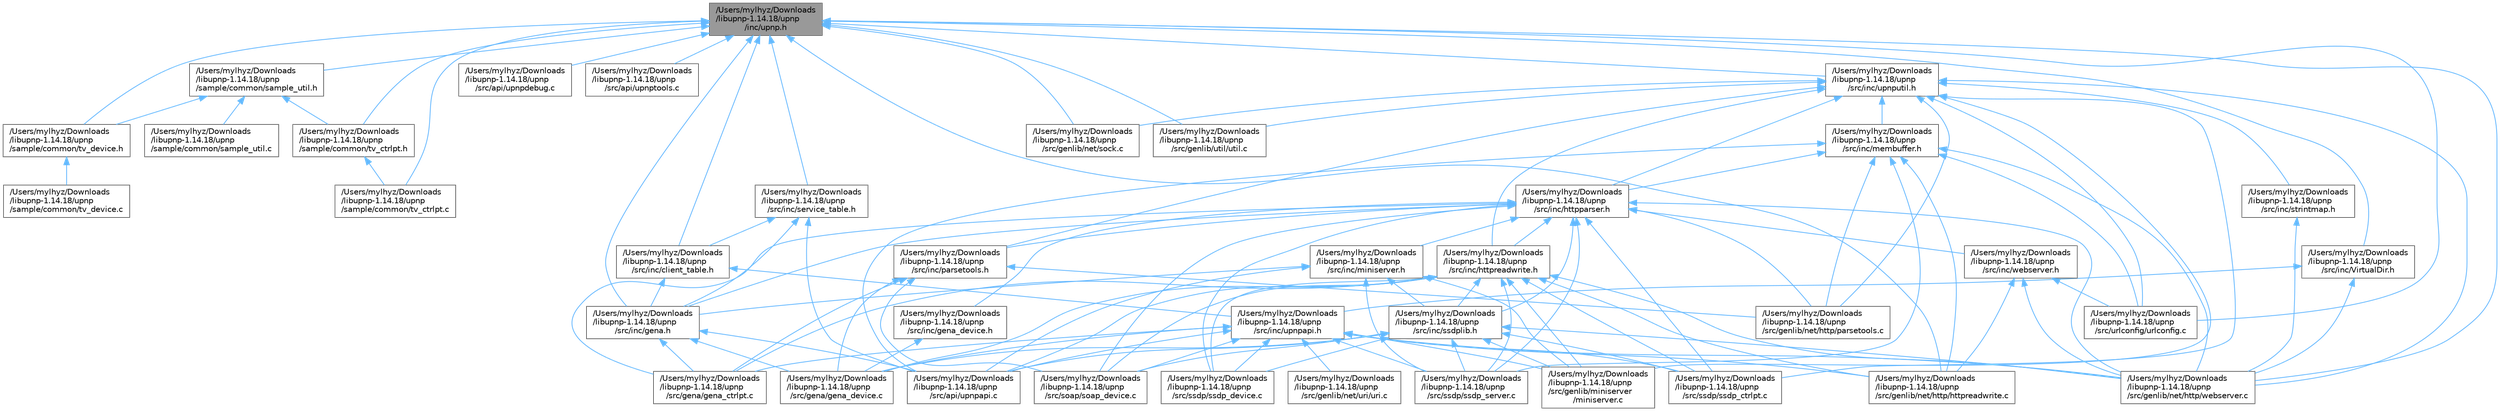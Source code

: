 digraph "/Users/mylhyz/Downloads/libupnp-1.14.18/upnp/inc/upnp.h"
{
 // LATEX_PDF_SIZE
  bgcolor="transparent";
  edge [fontname=Helvetica,fontsize=10,labelfontname=Helvetica,labelfontsize=10];
  node [fontname=Helvetica,fontsize=10,shape=box,height=0.2,width=0.4];
  Node1 [id="Node000001",label="/Users/mylhyz/Downloads\l/libupnp-1.14.18/upnp\l/inc/upnp.h",height=0.2,width=0.4,color="gray40", fillcolor="grey60", style="filled", fontcolor="black",tooltip=" "];
  Node1 -> Node2 [id="edge1_Node000001_Node000002",dir="back",color="steelblue1",style="solid",tooltip=" "];
  Node2 [id="Node000002",label="/Users/mylhyz/Downloads\l/libupnp-1.14.18/upnp\l/sample/common/sample_util.h",height=0.2,width=0.4,color="grey40", fillcolor="white", style="filled",URL="$sample__util_8h.html",tooltip=" "];
  Node2 -> Node3 [id="edge2_Node000002_Node000003",dir="back",color="steelblue1",style="solid",tooltip=" "];
  Node3 [id="Node000003",label="/Users/mylhyz/Downloads\l/libupnp-1.14.18/upnp\l/sample/common/sample_util.c",height=0.2,width=0.4,color="grey40", fillcolor="white", style="filled",URL="$sample__util_8c.html",tooltip=" "];
  Node2 -> Node4 [id="edge3_Node000002_Node000004",dir="back",color="steelblue1",style="solid",tooltip=" "];
  Node4 [id="Node000004",label="/Users/mylhyz/Downloads\l/libupnp-1.14.18/upnp\l/sample/common/tv_ctrlpt.h",height=0.2,width=0.4,color="grey40", fillcolor="white", style="filled",URL="$tv__ctrlpt_8h.html",tooltip=" "];
  Node4 -> Node5 [id="edge4_Node000004_Node000005",dir="back",color="steelblue1",style="solid",tooltip=" "];
  Node5 [id="Node000005",label="/Users/mylhyz/Downloads\l/libupnp-1.14.18/upnp\l/sample/common/tv_ctrlpt.c",height=0.2,width=0.4,color="grey40", fillcolor="white", style="filled",URL="$tv__ctrlpt_8c.html",tooltip=" "];
  Node2 -> Node6 [id="edge5_Node000002_Node000006",dir="back",color="steelblue1",style="solid",tooltip=" "];
  Node6 [id="Node000006",label="/Users/mylhyz/Downloads\l/libupnp-1.14.18/upnp\l/sample/common/tv_device.h",height=0.2,width=0.4,color="grey40", fillcolor="white", style="filled",URL="$tv__device_8h.html",tooltip=" "];
  Node6 -> Node7 [id="edge6_Node000006_Node000007",dir="back",color="steelblue1",style="solid",tooltip=" "];
  Node7 [id="Node000007",label="/Users/mylhyz/Downloads\l/libupnp-1.14.18/upnp\l/sample/common/tv_device.c",height=0.2,width=0.4,color="grey40", fillcolor="white", style="filled",URL="$tv__device_8c.html",tooltip=" "];
  Node1 -> Node5 [id="edge7_Node000001_Node000005",dir="back",color="steelblue1",style="solid",tooltip=" "];
  Node1 -> Node4 [id="edge8_Node000001_Node000004",dir="back",color="steelblue1",style="solid",tooltip=" "];
  Node1 -> Node6 [id="edge9_Node000001_Node000006",dir="back",color="steelblue1",style="solid",tooltip=" "];
  Node1 -> Node8 [id="edge10_Node000001_Node000008",dir="back",color="steelblue1",style="solid",tooltip=" "];
  Node8 [id="Node000008",label="/Users/mylhyz/Downloads\l/libupnp-1.14.18/upnp\l/src/api/upnpdebug.c",height=0.2,width=0.4,color="grey40", fillcolor="white", style="filled",URL="$upnpdebug_8c.html",tooltip=" "];
  Node1 -> Node9 [id="edge11_Node000001_Node000009",dir="back",color="steelblue1",style="solid",tooltip=" "];
  Node9 [id="Node000009",label="/Users/mylhyz/Downloads\l/libupnp-1.14.18/upnp\l/src/api/upnptools.c",height=0.2,width=0.4,color="grey40", fillcolor="white", style="filled",URL="$upnptools_8c.html",tooltip=" "];
  Node1 -> Node10 [id="edge12_Node000001_Node000010",dir="back",color="steelblue1",style="solid",tooltip=" "];
  Node10 [id="Node000010",label="/Users/mylhyz/Downloads\l/libupnp-1.14.18/upnp\l/src/genlib/net/http/httpreadwrite.c",height=0.2,width=0.4,color="grey40", fillcolor="white", style="filled",URL="$httpreadwrite_8c.html",tooltip=" "];
  Node1 -> Node11 [id="edge13_Node000001_Node000011",dir="back",color="steelblue1",style="solid",tooltip=" "];
  Node11 [id="Node000011",label="/Users/mylhyz/Downloads\l/libupnp-1.14.18/upnp\l/src/genlib/net/http/webserver.c",height=0.2,width=0.4,color="grey40", fillcolor="white", style="filled",URL="$webserver_8c.html",tooltip="Defines the Web Server and has functions to carry out operations of the Web Server."];
  Node1 -> Node12 [id="edge14_Node000001_Node000012",dir="back",color="steelblue1",style="solid",tooltip=" "];
  Node12 [id="Node000012",label="/Users/mylhyz/Downloads\l/libupnp-1.14.18/upnp\l/src/genlib/net/sock.c",height=0.2,width=0.4,color="grey40", fillcolor="white", style="filled",URL="$sock_8c.html",tooltip="Implements the sockets functionality."];
  Node1 -> Node13 [id="edge15_Node000001_Node000013",dir="back",color="steelblue1",style="solid",tooltip=" "];
  Node13 [id="Node000013",label="/Users/mylhyz/Downloads\l/libupnp-1.14.18/upnp\l/src/genlib/util/util.c",height=0.2,width=0.4,color="grey40", fillcolor="white", style="filled",URL="$util_8c.html",tooltip=" "];
  Node1 -> Node14 [id="edge16_Node000001_Node000014",dir="back",color="steelblue1",style="solid",tooltip=" "];
  Node14 [id="Node000014",label="/Users/mylhyz/Downloads\l/libupnp-1.14.18/upnp\l/src/inc/VirtualDir.h",height=0.2,width=0.4,color="grey40", fillcolor="white", style="filled",URL="$VirtualDir_8h_source.html",tooltip=" "];
  Node14 -> Node11 [id="edge17_Node000014_Node000011",dir="back",color="steelblue1",style="solid",tooltip=" "];
  Node14 -> Node15 [id="edge18_Node000014_Node000015",dir="back",color="steelblue1",style="solid",tooltip=" "];
  Node15 [id="Node000015",label="/Users/mylhyz/Downloads\l/libupnp-1.14.18/upnp\l/src/inc/upnpapi.h",height=0.2,width=0.4,color="grey40", fillcolor="white", style="filled",URL="$upnpapi_8h.html",tooltip=" "];
  Node15 -> Node16 [id="edge19_Node000015_Node000016",dir="back",color="steelblue1",style="solid",tooltip=" "];
  Node16 [id="Node000016",label="/Users/mylhyz/Downloads\l/libupnp-1.14.18/upnp\l/src/api/upnpapi.c",height=0.2,width=0.4,color="grey40", fillcolor="white", style="filled",URL="$upnpapi_8c.html",tooltip=" "];
  Node15 -> Node17 [id="edge20_Node000015_Node000017",dir="back",color="steelblue1",style="solid",tooltip=" "];
  Node17 [id="Node000017",label="/Users/mylhyz/Downloads\l/libupnp-1.14.18/upnp\l/src/gena/gena_ctrlpt.c",height=0.2,width=0.4,color="grey40", fillcolor="white", style="filled",URL="$gena__ctrlpt_8c.html",tooltip=" "];
  Node15 -> Node18 [id="edge21_Node000015_Node000018",dir="back",color="steelblue1",style="solid",tooltip=" "];
  Node18 [id="Node000018",label="/Users/mylhyz/Downloads\l/libupnp-1.14.18/upnp\l/src/gena/gena_device.c",height=0.2,width=0.4,color="grey40", fillcolor="white", style="filled",URL="$gena__device_8c.html",tooltip=" "];
  Node15 -> Node19 [id="edge22_Node000015_Node000019",dir="back",color="steelblue1",style="solid",tooltip=" "];
  Node19 [id="Node000019",label="/Users/mylhyz/Downloads\l/libupnp-1.14.18/upnp\l/src/genlib/miniserver\l/miniserver.c",height=0.2,width=0.4,color="grey40", fillcolor="white", style="filled",URL="$miniserver_8c.html",tooltip="Implements the functionality and utility functions used by the Miniserver module."];
  Node15 -> Node10 [id="edge23_Node000015_Node000010",dir="back",color="steelblue1",style="solid",tooltip=" "];
  Node15 -> Node11 [id="edge24_Node000015_Node000011",dir="back",color="steelblue1",style="solid",tooltip=" "];
  Node15 -> Node20 [id="edge25_Node000015_Node000020",dir="back",color="steelblue1",style="solid",tooltip=" "];
  Node20 [id="Node000020",label="/Users/mylhyz/Downloads\l/libupnp-1.14.18/upnp\l/src/genlib/net/uri/uri.c",height=0.2,width=0.4,color="grey40", fillcolor="white", style="filled",URL="$uri_8c.html",tooltip="Contains functions for uri, url parsing utility."];
  Node15 -> Node21 [id="edge26_Node000015_Node000021",dir="back",color="steelblue1",style="solid",tooltip=" "];
  Node21 [id="Node000021",label="/Users/mylhyz/Downloads\l/libupnp-1.14.18/upnp\l/src/soap/soap_device.c",height=0.2,width=0.4,color="grey40", fillcolor="white", style="filled",URL="$soap__device_8c.html",tooltip=" "];
  Node15 -> Node22 [id="edge27_Node000015_Node000022",dir="back",color="steelblue1",style="solid",tooltip=" "];
  Node22 [id="Node000022",label="/Users/mylhyz/Downloads\l/libupnp-1.14.18/upnp\l/src/ssdp/ssdp_ctrlpt.c",height=0.2,width=0.4,color="grey40", fillcolor="white", style="filled",URL="$ssdp__ctrlpt_8c.html",tooltip=" "];
  Node15 -> Node23 [id="edge28_Node000015_Node000023",dir="back",color="steelblue1",style="solid",tooltip=" "];
  Node23 [id="Node000023",label="/Users/mylhyz/Downloads\l/libupnp-1.14.18/upnp\l/src/ssdp/ssdp_device.c",height=0.2,width=0.4,color="grey40", fillcolor="white", style="filled",URL="$ssdp__device_8c.html",tooltip=" "];
  Node15 -> Node24 [id="edge29_Node000015_Node000024",dir="back",color="steelblue1",style="solid",tooltip=" "];
  Node24 [id="Node000024",label="/Users/mylhyz/Downloads\l/libupnp-1.14.18/upnp\l/src/ssdp/ssdp_server.c",height=0.2,width=0.4,color="grey40", fillcolor="white", style="filled",URL="$ssdp__server_8c.html",tooltip=" "];
  Node1 -> Node25 [id="edge30_Node000001_Node000025",dir="back",color="steelblue1",style="solid",tooltip=" "];
  Node25 [id="Node000025",label="/Users/mylhyz/Downloads\l/libupnp-1.14.18/upnp\l/src/inc/client_table.h",height=0.2,width=0.4,color="grey40", fillcolor="white", style="filled",URL="$client__table_8h.html",tooltip=" "];
  Node25 -> Node26 [id="edge31_Node000025_Node000026",dir="back",color="steelblue1",style="solid",tooltip=" "];
  Node26 [id="Node000026",label="/Users/mylhyz/Downloads\l/libupnp-1.14.18/upnp\l/src/inc/gena.h",height=0.2,width=0.4,color="grey40", fillcolor="white", style="filled",URL="$gena_8h.html",tooltip=" "];
  Node26 -> Node16 [id="edge32_Node000026_Node000016",dir="back",color="steelblue1",style="solid",tooltip=" "];
  Node26 -> Node17 [id="edge33_Node000026_Node000017",dir="back",color="steelblue1",style="solid",tooltip=" "];
  Node26 -> Node18 [id="edge34_Node000026_Node000018",dir="back",color="steelblue1",style="solid",tooltip=" "];
  Node25 -> Node15 [id="edge35_Node000025_Node000015",dir="back",color="steelblue1",style="solid",tooltip=" "];
  Node1 -> Node26 [id="edge36_Node000001_Node000026",dir="back",color="steelblue1",style="solid",tooltip=" "];
  Node1 -> Node27 [id="edge37_Node000001_Node000027",dir="back",color="steelblue1",style="solid",tooltip=" "];
  Node27 [id="Node000027",label="/Users/mylhyz/Downloads\l/libupnp-1.14.18/upnp\l/src/inc/service_table.h",height=0.2,width=0.4,color="grey40", fillcolor="white", style="filled",URL="$service__table_8h.html",tooltip=" "];
  Node27 -> Node16 [id="edge38_Node000027_Node000016",dir="back",color="steelblue1",style="solid",tooltip=" "];
  Node27 -> Node25 [id="edge39_Node000027_Node000025",dir="back",color="steelblue1",style="solid",tooltip=" "];
  Node27 -> Node26 [id="edge40_Node000027_Node000026",dir="back",color="steelblue1",style="solid",tooltip=" "];
  Node1 -> Node28 [id="edge41_Node000001_Node000028",dir="back",color="steelblue1",style="solid",tooltip=" "];
  Node28 [id="Node000028",label="/Users/mylhyz/Downloads\l/libupnp-1.14.18/upnp\l/src/inc/upnputil.h",height=0.2,width=0.4,color="grey40", fillcolor="white", style="filled",URL="$upnputil_8h.html",tooltip=" "];
  Node28 -> Node19 [id="edge42_Node000028_Node000019",dir="back",color="steelblue1",style="solid",tooltip=" "];
  Node28 -> Node29 [id="edge43_Node000028_Node000029",dir="back",color="steelblue1",style="solid",tooltip=" "];
  Node29 [id="Node000029",label="/Users/mylhyz/Downloads\l/libupnp-1.14.18/upnp\l/src/genlib/net/http/parsetools.c",height=0.2,width=0.4,color="grey40", fillcolor="white", style="filled",URL="$parsetools_8c.html",tooltip=" "];
  Node28 -> Node11 [id="edge44_Node000028_Node000011",dir="back",color="steelblue1",style="solid",tooltip=" "];
  Node28 -> Node12 [id="edge45_Node000028_Node000012",dir="back",color="steelblue1",style="solid",tooltip=" "];
  Node28 -> Node13 [id="edge46_Node000028_Node000013",dir="back",color="steelblue1",style="solid",tooltip=" "];
  Node28 -> Node30 [id="edge47_Node000028_Node000030",dir="back",color="steelblue1",style="solid",tooltip=" "];
  Node30 [id="Node000030",label="/Users/mylhyz/Downloads\l/libupnp-1.14.18/upnp\l/src/inc/httpparser.h",height=0.2,width=0.4,color="grey40", fillcolor="white", style="filled",URL="$httpparser_8h.html",tooltip=" "];
  Node30 -> Node17 [id="edge48_Node000030_Node000017",dir="back",color="steelblue1",style="solid",tooltip=" "];
  Node30 -> Node29 [id="edge49_Node000030_Node000029",dir="back",color="steelblue1",style="solid",tooltip=" "];
  Node30 -> Node11 [id="edge50_Node000030_Node000011",dir="back",color="steelblue1",style="solid",tooltip=" "];
  Node30 -> Node26 [id="edge51_Node000030_Node000026",dir="back",color="steelblue1",style="solid",tooltip=" "];
  Node30 -> Node31 [id="edge52_Node000030_Node000031",dir="back",color="steelblue1",style="solid",tooltip=" "];
  Node31 [id="Node000031",label="/Users/mylhyz/Downloads\l/libupnp-1.14.18/upnp\l/src/inc/gena_device.h",height=0.2,width=0.4,color="grey40", fillcolor="white", style="filled",URL="$gena__device_8h.html",tooltip=" "];
  Node31 -> Node18 [id="edge53_Node000031_Node000018",dir="back",color="steelblue1",style="solid",tooltip=" "];
  Node30 -> Node32 [id="edge54_Node000030_Node000032",dir="back",color="steelblue1",style="solid",tooltip=" "];
  Node32 [id="Node000032",label="/Users/mylhyz/Downloads\l/libupnp-1.14.18/upnp\l/src/inc/httpreadwrite.h",height=0.2,width=0.4,color="grey40", fillcolor="white", style="filled",URL="$httpreadwrite_8h_source.html",tooltip=" "];
  Node32 -> Node16 [id="edge55_Node000032_Node000016",dir="back",color="steelblue1",style="solid",tooltip=" "];
  Node32 -> Node17 [id="edge56_Node000032_Node000017",dir="back",color="steelblue1",style="solid",tooltip=" "];
  Node32 -> Node18 [id="edge57_Node000032_Node000018",dir="back",color="steelblue1",style="solid",tooltip=" "];
  Node32 -> Node19 [id="edge58_Node000032_Node000019",dir="back",color="steelblue1",style="solid",tooltip=" "];
  Node32 -> Node10 [id="edge59_Node000032_Node000010",dir="back",color="steelblue1",style="solid",tooltip=" "];
  Node32 -> Node11 [id="edge60_Node000032_Node000011",dir="back",color="steelblue1",style="solid",tooltip=" "];
  Node32 -> Node33 [id="edge61_Node000032_Node000033",dir="back",color="steelblue1",style="solid",tooltip=" "];
  Node33 [id="Node000033",label="/Users/mylhyz/Downloads\l/libupnp-1.14.18/upnp\l/src/inc/ssdplib.h",height=0.2,width=0.4,color="grey40", fillcolor="white", style="filled",URL="$ssdplib_8h.html",tooltip=" "];
  Node33 -> Node16 [id="edge62_Node000033_Node000016",dir="back",color="steelblue1",style="solid",tooltip=" "];
  Node33 -> Node18 [id="edge63_Node000033_Node000018",dir="back",color="steelblue1",style="solid",tooltip=" "];
  Node33 -> Node19 [id="edge64_Node000033_Node000019",dir="back",color="steelblue1",style="solid",tooltip=" "];
  Node33 -> Node11 [id="edge65_Node000033_Node000011",dir="back",color="steelblue1",style="solid",tooltip=" "];
  Node33 -> Node21 [id="edge66_Node000033_Node000021",dir="back",color="steelblue1",style="solid",tooltip=" "];
  Node33 -> Node22 [id="edge67_Node000033_Node000022",dir="back",color="steelblue1",style="solid",tooltip=" "];
  Node33 -> Node23 [id="edge68_Node000033_Node000023",dir="back",color="steelblue1",style="solid",tooltip=" "];
  Node33 -> Node24 [id="edge69_Node000033_Node000024",dir="back",color="steelblue1",style="solid",tooltip=" "];
  Node32 -> Node21 [id="edge70_Node000032_Node000021",dir="back",color="steelblue1",style="solid",tooltip=" "];
  Node32 -> Node22 [id="edge71_Node000032_Node000022",dir="back",color="steelblue1",style="solid",tooltip=" "];
  Node32 -> Node23 [id="edge72_Node000032_Node000023",dir="back",color="steelblue1",style="solid",tooltip=" "];
  Node32 -> Node24 [id="edge73_Node000032_Node000024",dir="back",color="steelblue1",style="solid",tooltip=" "];
  Node30 -> Node34 [id="edge74_Node000030_Node000034",dir="back",color="steelblue1",style="solid",tooltip=" "];
  Node34 [id="Node000034",label="/Users/mylhyz/Downloads\l/libupnp-1.14.18/upnp\l/src/inc/miniserver.h",height=0.2,width=0.4,color="grey40", fillcolor="white", style="filled",URL="$miniserver_8h.html",tooltip=" "];
  Node34 -> Node16 [id="edge75_Node000034_Node000016",dir="back",color="steelblue1",style="solid",tooltip=" "];
  Node34 -> Node19 [id="edge76_Node000034_Node000019",dir="back",color="steelblue1",style="solid",tooltip=" "];
  Node34 -> Node26 [id="edge77_Node000034_Node000026",dir="back",color="steelblue1",style="solid",tooltip=" "];
  Node34 -> Node33 [id="edge78_Node000034_Node000033",dir="back",color="steelblue1",style="solid",tooltip=" "];
  Node34 -> Node24 [id="edge79_Node000034_Node000024",dir="back",color="steelblue1",style="solid",tooltip=" "];
  Node30 -> Node35 [id="edge80_Node000030_Node000035",dir="back",color="steelblue1",style="solid",tooltip=" "];
  Node35 [id="Node000035",label="/Users/mylhyz/Downloads\l/libupnp-1.14.18/upnp\l/src/inc/parsetools.h",height=0.2,width=0.4,color="grey40", fillcolor="white", style="filled",URL="$parsetools_8h.html",tooltip=" "];
  Node35 -> Node17 [id="edge81_Node000035_Node000017",dir="back",color="steelblue1",style="solid",tooltip=" "];
  Node35 -> Node18 [id="edge82_Node000035_Node000018",dir="back",color="steelblue1",style="solid",tooltip=" "];
  Node35 -> Node29 [id="edge83_Node000035_Node000029",dir="back",color="steelblue1",style="solid",tooltip=" "];
  Node35 -> Node21 [id="edge84_Node000035_Node000021",dir="back",color="steelblue1",style="solid",tooltip=" "];
  Node30 -> Node33 [id="edge85_Node000030_Node000033",dir="back",color="steelblue1",style="solid",tooltip=" "];
  Node30 -> Node36 [id="edge86_Node000030_Node000036",dir="back",color="steelblue1",style="solid",tooltip=" "];
  Node36 [id="Node000036",label="/Users/mylhyz/Downloads\l/libupnp-1.14.18/upnp\l/src/inc/webserver.h",height=0.2,width=0.4,color="grey40", fillcolor="white", style="filled",URL="$webserver_8h_source.html",tooltip=" "];
  Node36 -> Node10 [id="edge87_Node000036_Node000010",dir="back",color="steelblue1",style="solid",tooltip=" "];
  Node36 -> Node11 [id="edge88_Node000036_Node000011",dir="back",color="steelblue1",style="solid",tooltip=" "];
  Node36 -> Node37 [id="edge89_Node000036_Node000037",dir="back",color="steelblue1",style="solid",tooltip=" "];
  Node37 [id="Node000037",label="/Users/mylhyz/Downloads\l/libupnp-1.14.18/upnp\l/src/urlconfig/urlconfig.c",height=0.2,width=0.4,color="grey40", fillcolor="white", style="filled",URL="$urlconfig_8c.html",tooltip=" "];
  Node30 -> Node21 [id="edge90_Node000030_Node000021",dir="back",color="steelblue1",style="solid",tooltip=" "];
  Node30 -> Node22 [id="edge91_Node000030_Node000022",dir="back",color="steelblue1",style="solid",tooltip=" "];
  Node30 -> Node23 [id="edge92_Node000030_Node000023",dir="back",color="steelblue1",style="solid",tooltip=" "];
  Node30 -> Node24 [id="edge93_Node000030_Node000024",dir="back",color="steelblue1",style="solid",tooltip=" "];
  Node28 -> Node32 [id="edge94_Node000028_Node000032",dir="back",color="steelblue1",style="solid",tooltip=" "];
  Node28 -> Node38 [id="edge95_Node000028_Node000038",dir="back",color="steelblue1",style="solid",tooltip=" "];
  Node38 [id="Node000038",label="/Users/mylhyz/Downloads\l/libupnp-1.14.18/upnp\l/src/inc/membuffer.h",height=0.2,width=0.4,color="grey40", fillcolor="white", style="filled",URL="$membuffer_8h.html",tooltip=" "];
  Node38 -> Node16 [id="edge96_Node000038_Node000016",dir="back",color="steelblue1",style="solid",tooltip=" "];
  Node38 -> Node10 [id="edge97_Node000038_Node000010",dir="back",color="steelblue1",style="solid",tooltip=" "];
  Node38 -> Node29 [id="edge98_Node000038_Node000029",dir="back",color="steelblue1",style="solid",tooltip=" "];
  Node38 -> Node11 [id="edge99_Node000038_Node000011",dir="back",color="steelblue1",style="solid",tooltip=" "];
  Node38 -> Node30 [id="edge100_Node000038_Node000030",dir="back",color="steelblue1",style="solid",tooltip=" "];
  Node38 -> Node24 [id="edge101_Node000038_Node000024",dir="back",color="steelblue1",style="solid",tooltip=" "];
  Node38 -> Node37 [id="edge102_Node000038_Node000037",dir="back",color="steelblue1",style="solid",tooltip=" "];
  Node28 -> Node35 [id="edge103_Node000028_Node000035",dir="back",color="steelblue1",style="solid",tooltip=" "];
  Node28 -> Node39 [id="edge104_Node000028_Node000039",dir="back",color="steelblue1",style="solid",tooltip=" "];
  Node39 [id="Node000039",label="/Users/mylhyz/Downloads\l/libupnp-1.14.18/upnp\l/src/inc/strintmap.h",height=0.2,width=0.4,color="grey40", fillcolor="white", style="filled",URL="$strintmap_8h_source.html",tooltip=" "];
  Node39 -> Node11 [id="edge105_Node000039_Node000011",dir="back",color="steelblue1",style="solid",tooltip=" "];
  Node28 -> Node22 [id="edge106_Node000028_Node000022",dir="back",color="steelblue1",style="solid",tooltip=" "];
  Node28 -> Node37 [id="edge107_Node000028_Node000037",dir="back",color="steelblue1",style="solid",tooltip=" "];
  Node1 -> Node37 [id="edge108_Node000001_Node000037",dir="back",color="steelblue1",style="solid",tooltip=" "];
}
